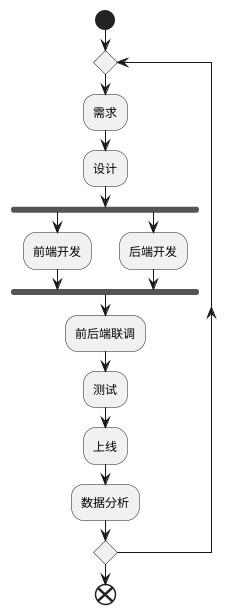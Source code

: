 @startuml
start
repeat
  :需求;
  :设计;
  fork
  :前端开发;
  fork again
  :后端开发;
  end fork
  :前后端联调;
  :测试;
  :上线;
  :数据分析;
repeat while
end
@enduml